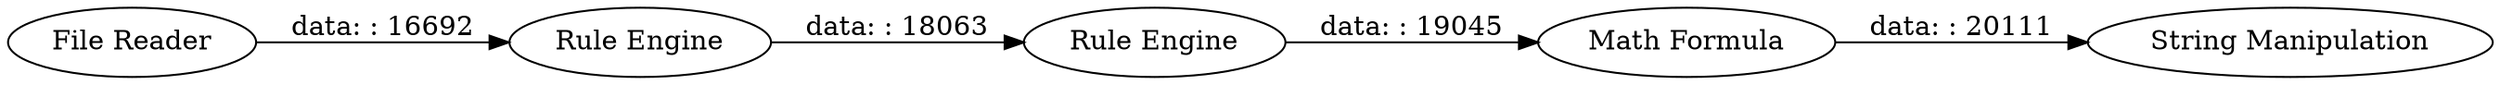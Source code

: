 digraph {
	"2458921957778416251_11" [label="String Manipulation"]
	"2458921957778416251_3" [label="Rule Engine"]
	"2458921957778416251_12" [label="File Reader"]
	"2458921957778416251_4" [label="Rule Engine"]
	"2458921957778416251_10" [label="Math Formula"]
	"2458921957778416251_12" -> "2458921957778416251_3" [label="data: : 16692"]
	"2458921957778416251_10" -> "2458921957778416251_11" [label="data: : 20111"]
	"2458921957778416251_4" -> "2458921957778416251_10" [label="data: : 19045"]
	"2458921957778416251_3" -> "2458921957778416251_4" [label="data: : 18063"]
	rankdir=LR
}
